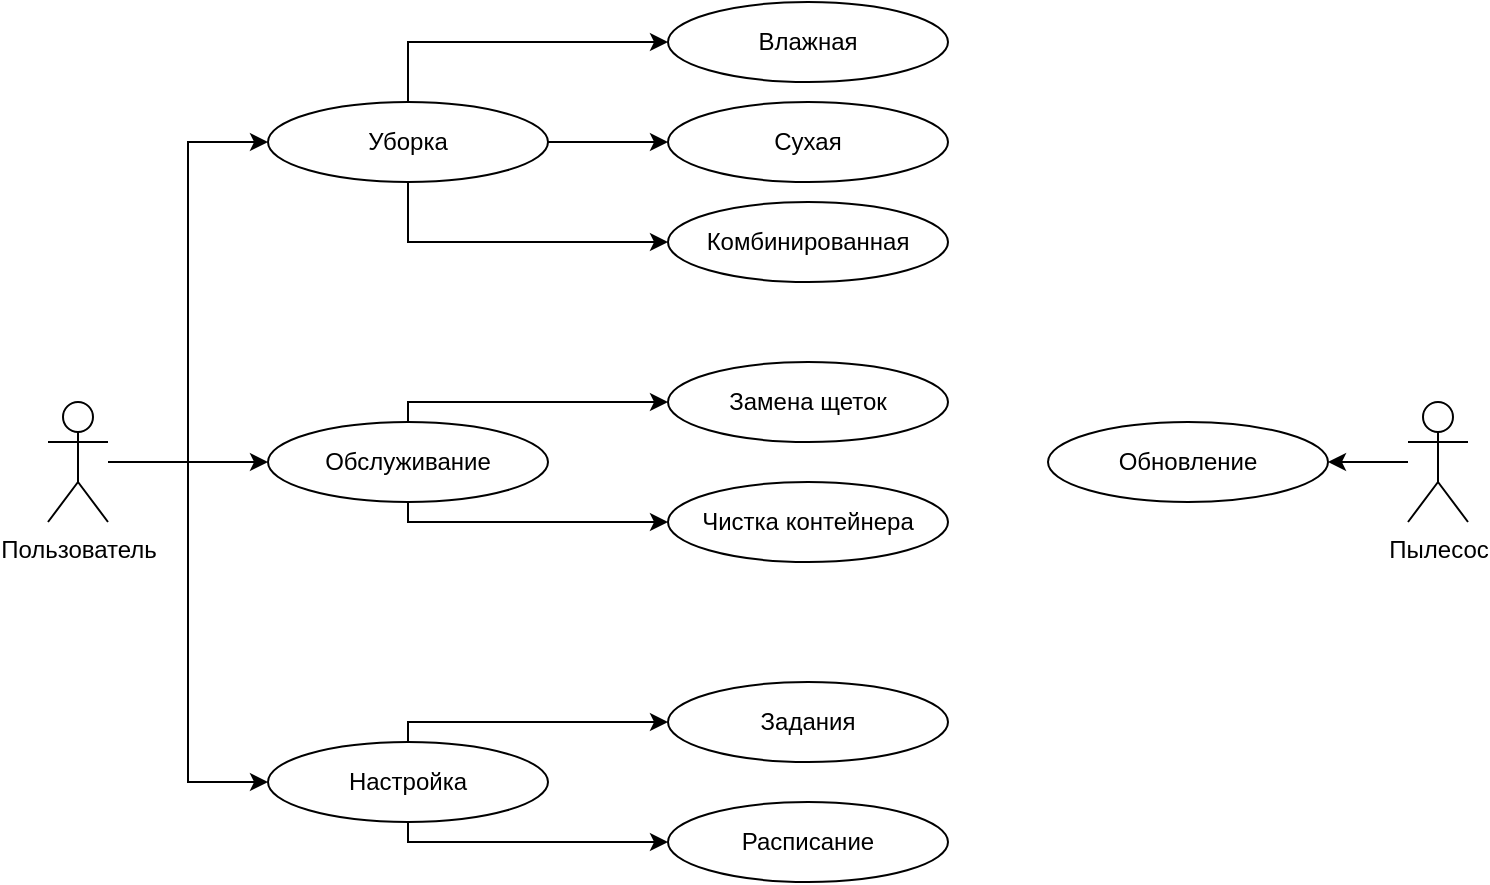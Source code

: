 <mxfile version="21.7.2" type="device">
  <diagram name="Страница — 1" id="JcJq9Fr3MrZBO1Xcf1nO">
    <mxGraphModel dx="732" dy="472" grid="1" gridSize="10" guides="1" tooltips="1" connect="1" arrows="1" fold="1" page="1" pageScale="1" pageWidth="827" pageHeight="1169" math="0" shadow="0">
      <root>
        <mxCell id="0" />
        <mxCell id="1" parent="0" />
        <mxCell id="pvzfY4MJe9HBvJoVbgEI-18" style="edgeStyle=orthogonalEdgeStyle;rounded=0;orthogonalLoop=1;jettySize=auto;html=1;entryX=0;entryY=0.5;entryDx=0;entryDy=0;" edge="1" parent="1" source="pvzfY4MJe9HBvJoVbgEI-1" target="pvzfY4MJe9HBvJoVbgEI-3">
          <mxGeometry relative="1" as="geometry" />
        </mxCell>
        <mxCell id="pvzfY4MJe9HBvJoVbgEI-19" style="edgeStyle=orthogonalEdgeStyle;rounded=0;orthogonalLoop=1;jettySize=auto;html=1;entryX=0;entryY=0.5;entryDx=0;entryDy=0;" edge="1" parent="1" source="pvzfY4MJe9HBvJoVbgEI-1" target="pvzfY4MJe9HBvJoVbgEI-5">
          <mxGeometry relative="1" as="geometry" />
        </mxCell>
        <mxCell id="pvzfY4MJe9HBvJoVbgEI-20" style="edgeStyle=orthogonalEdgeStyle;rounded=0;orthogonalLoop=1;jettySize=auto;html=1;entryX=0;entryY=0.5;entryDx=0;entryDy=0;" edge="1" parent="1" source="pvzfY4MJe9HBvJoVbgEI-1" target="pvzfY4MJe9HBvJoVbgEI-4">
          <mxGeometry relative="1" as="geometry" />
        </mxCell>
        <mxCell id="pvzfY4MJe9HBvJoVbgEI-1" value="Пользователь" style="shape=umlActor;verticalLabelPosition=bottom;verticalAlign=top;html=1;" vertex="1" parent="1">
          <mxGeometry x="60" y="230" width="30" height="60" as="geometry" />
        </mxCell>
        <mxCell id="pvzfY4MJe9HBvJoVbgEI-24" style="edgeStyle=orthogonalEdgeStyle;rounded=0;orthogonalLoop=1;jettySize=auto;html=1;entryX=1;entryY=0.5;entryDx=0;entryDy=0;" edge="1" parent="1" source="pvzfY4MJe9HBvJoVbgEI-2" target="pvzfY4MJe9HBvJoVbgEI-23">
          <mxGeometry relative="1" as="geometry" />
        </mxCell>
        <mxCell id="pvzfY4MJe9HBvJoVbgEI-2" value="Пылесос" style="shape=umlActor;verticalLabelPosition=bottom;verticalAlign=top;html=1;" vertex="1" parent="1">
          <mxGeometry x="740" y="230" width="30" height="60" as="geometry" />
        </mxCell>
        <mxCell id="pvzfY4MJe9HBvJoVbgEI-9" style="edgeStyle=orthogonalEdgeStyle;rounded=0;orthogonalLoop=1;jettySize=auto;html=1;exitX=0.5;exitY=0;exitDx=0;exitDy=0;entryX=0;entryY=0.5;entryDx=0;entryDy=0;" edge="1" parent="1" source="pvzfY4MJe9HBvJoVbgEI-3" target="pvzfY4MJe9HBvJoVbgEI-6">
          <mxGeometry relative="1" as="geometry" />
        </mxCell>
        <mxCell id="pvzfY4MJe9HBvJoVbgEI-10" style="edgeStyle=orthogonalEdgeStyle;rounded=0;orthogonalLoop=1;jettySize=auto;html=1;exitX=1;exitY=0.5;exitDx=0;exitDy=0;entryX=0;entryY=0.5;entryDx=0;entryDy=0;" edge="1" parent="1" source="pvzfY4MJe9HBvJoVbgEI-3" target="pvzfY4MJe9HBvJoVbgEI-7">
          <mxGeometry relative="1" as="geometry" />
        </mxCell>
        <mxCell id="pvzfY4MJe9HBvJoVbgEI-11" style="edgeStyle=orthogonalEdgeStyle;rounded=0;orthogonalLoop=1;jettySize=auto;html=1;exitX=0.5;exitY=1;exitDx=0;exitDy=0;entryX=0;entryY=0.5;entryDx=0;entryDy=0;" edge="1" parent="1" source="pvzfY4MJe9HBvJoVbgEI-3" target="pvzfY4MJe9HBvJoVbgEI-8">
          <mxGeometry relative="1" as="geometry" />
        </mxCell>
        <mxCell id="pvzfY4MJe9HBvJoVbgEI-3" value="Уборка" style="ellipse;whiteSpace=wrap;html=1;" vertex="1" parent="1">
          <mxGeometry x="170" y="80" width="140" height="40" as="geometry" />
        </mxCell>
        <mxCell id="pvzfY4MJe9HBvJoVbgEI-14" style="edgeStyle=orthogonalEdgeStyle;rounded=0;orthogonalLoop=1;jettySize=auto;html=1;exitX=0.5;exitY=0;exitDx=0;exitDy=0;entryX=0;entryY=0.5;entryDx=0;entryDy=0;" edge="1" parent="1" source="pvzfY4MJe9HBvJoVbgEI-4" target="pvzfY4MJe9HBvJoVbgEI-12">
          <mxGeometry relative="1" as="geometry">
            <Array as="points">
              <mxPoint x="240" y="230" />
            </Array>
          </mxGeometry>
        </mxCell>
        <mxCell id="pvzfY4MJe9HBvJoVbgEI-15" style="edgeStyle=orthogonalEdgeStyle;rounded=0;orthogonalLoop=1;jettySize=auto;html=1;exitX=0.5;exitY=1;exitDx=0;exitDy=0;entryX=0;entryY=0.5;entryDx=0;entryDy=0;" edge="1" parent="1" source="pvzfY4MJe9HBvJoVbgEI-4" target="pvzfY4MJe9HBvJoVbgEI-13">
          <mxGeometry relative="1" as="geometry">
            <Array as="points">
              <mxPoint x="240" y="290" />
            </Array>
          </mxGeometry>
        </mxCell>
        <mxCell id="pvzfY4MJe9HBvJoVbgEI-4" value="Обслуживание" style="ellipse;whiteSpace=wrap;html=1;" vertex="1" parent="1">
          <mxGeometry x="170" y="240" width="140" height="40" as="geometry" />
        </mxCell>
        <mxCell id="pvzfY4MJe9HBvJoVbgEI-21" style="edgeStyle=orthogonalEdgeStyle;rounded=0;orthogonalLoop=1;jettySize=auto;html=1;entryX=0;entryY=0.5;entryDx=0;entryDy=0;exitX=0.5;exitY=0;exitDx=0;exitDy=0;" edge="1" parent="1" source="pvzfY4MJe9HBvJoVbgEI-5" target="pvzfY4MJe9HBvJoVbgEI-16">
          <mxGeometry relative="1" as="geometry">
            <Array as="points">
              <mxPoint x="240" y="390" />
            </Array>
          </mxGeometry>
        </mxCell>
        <mxCell id="pvzfY4MJe9HBvJoVbgEI-22" style="edgeStyle=orthogonalEdgeStyle;rounded=0;orthogonalLoop=1;jettySize=auto;html=1;entryX=0;entryY=0.5;entryDx=0;entryDy=0;exitX=0.5;exitY=1;exitDx=0;exitDy=0;" edge="1" parent="1" source="pvzfY4MJe9HBvJoVbgEI-5" target="pvzfY4MJe9HBvJoVbgEI-17">
          <mxGeometry relative="1" as="geometry">
            <Array as="points">
              <mxPoint x="240" y="450" />
            </Array>
          </mxGeometry>
        </mxCell>
        <mxCell id="pvzfY4MJe9HBvJoVbgEI-5" value="Настройка" style="ellipse;whiteSpace=wrap;html=1;" vertex="1" parent="1">
          <mxGeometry x="170" y="400" width="140" height="40" as="geometry" />
        </mxCell>
        <mxCell id="pvzfY4MJe9HBvJoVbgEI-6" value="Влажная" style="ellipse;whiteSpace=wrap;html=1;" vertex="1" parent="1">
          <mxGeometry x="370" y="30" width="140" height="40" as="geometry" />
        </mxCell>
        <mxCell id="pvzfY4MJe9HBvJoVbgEI-7" value="Сухая" style="ellipse;whiteSpace=wrap;html=1;" vertex="1" parent="1">
          <mxGeometry x="370" y="80" width="140" height="40" as="geometry" />
        </mxCell>
        <mxCell id="pvzfY4MJe9HBvJoVbgEI-8" value="Комбинированная" style="ellipse;whiteSpace=wrap;html=1;" vertex="1" parent="1">
          <mxGeometry x="370" y="130" width="140" height="40" as="geometry" />
        </mxCell>
        <mxCell id="pvzfY4MJe9HBvJoVbgEI-12" value="Замена щеток" style="ellipse;whiteSpace=wrap;html=1;" vertex="1" parent="1">
          <mxGeometry x="370" y="210" width="140" height="40" as="geometry" />
        </mxCell>
        <mxCell id="pvzfY4MJe9HBvJoVbgEI-13" value="Чистка контейнера" style="ellipse;whiteSpace=wrap;html=1;" vertex="1" parent="1">
          <mxGeometry x="370" y="270" width="140" height="40" as="geometry" />
        </mxCell>
        <mxCell id="pvzfY4MJe9HBvJoVbgEI-16" value="Задания" style="ellipse;whiteSpace=wrap;html=1;" vertex="1" parent="1">
          <mxGeometry x="370" y="370" width="140" height="40" as="geometry" />
        </mxCell>
        <mxCell id="pvzfY4MJe9HBvJoVbgEI-17" value="Расписание" style="ellipse;whiteSpace=wrap;html=1;" vertex="1" parent="1">
          <mxGeometry x="370" y="430" width="140" height="40" as="geometry" />
        </mxCell>
        <mxCell id="pvzfY4MJe9HBvJoVbgEI-23" value="Обновление" style="ellipse;whiteSpace=wrap;html=1;" vertex="1" parent="1">
          <mxGeometry x="560" y="240" width="140" height="40" as="geometry" />
        </mxCell>
      </root>
    </mxGraphModel>
  </diagram>
</mxfile>
